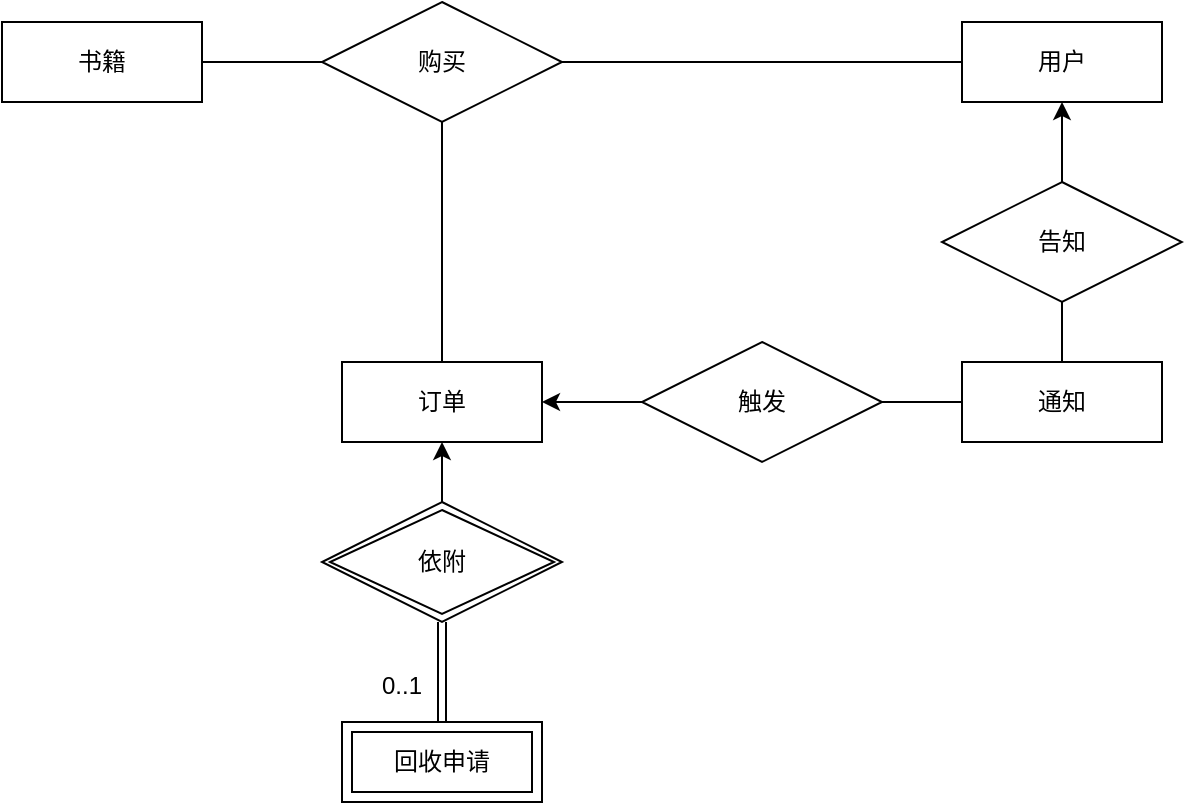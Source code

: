 <mxfile version="14.1.3" type="github">
  <diagram id="R2lEEEUBdFMjLlhIrx00" name="Page-1">
    <mxGraphModel dx="188" dy="492" grid="1" gridSize="10" guides="1" tooltips="1" connect="1" arrows="1" fold="1" page="1" pageScale="1" pageWidth="850" pageHeight="1100" math="0" shadow="0" extFonts="Permanent Marker^https://fonts.googleapis.com/css?family=Permanent+Marker">
      <root>
        <mxCell id="0" />
        <mxCell id="1" parent="0" />
        <mxCell id="6RM-fJYjR3JN6yT8-CIa-1" value="书籍" style="whiteSpace=wrap;html=1;align=center;" vertex="1" parent="1">
          <mxGeometry x="1010" y="100" width="100" height="40" as="geometry" />
        </mxCell>
        <mxCell id="6RM-fJYjR3JN6yT8-CIa-4" value="购买" style="shape=rhombus;perimeter=rhombusPerimeter;whiteSpace=wrap;html=1;align=center;" vertex="1" parent="1">
          <mxGeometry x="1170" y="90" width="120" height="60" as="geometry" />
        </mxCell>
        <mxCell id="6RM-fJYjR3JN6yT8-CIa-5" value="用户" style="whiteSpace=wrap;html=1;align=center;" vertex="1" parent="1">
          <mxGeometry x="1490" y="100" width="100" height="40" as="geometry" />
        </mxCell>
        <mxCell id="6RM-fJYjR3JN6yT8-CIa-6" value="订单" style="whiteSpace=wrap;html=1;align=center;" vertex="1" parent="1">
          <mxGeometry x="1180" y="270" width="100" height="40" as="geometry" />
        </mxCell>
        <mxCell id="6RM-fJYjR3JN6yT8-CIa-8" value="" style="endArrow=none;html=1;rounded=0;exitX=1;exitY=0.5;exitDx=0;exitDy=0;entryX=0;entryY=0.5;entryDx=0;entryDy=0;" edge="1" parent="1" source="6RM-fJYjR3JN6yT8-CIa-1" target="6RM-fJYjR3JN6yT8-CIa-4">
          <mxGeometry relative="1" as="geometry">
            <mxPoint x="1000" y="210" as="sourcePoint" />
            <mxPoint x="1160" y="210" as="targetPoint" />
          </mxGeometry>
        </mxCell>
        <mxCell id="6RM-fJYjR3JN6yT8-CIa-9" value="" style="endArrow=none;html=1;rounded=0;exitX=1;exitY=0.5;exitDx=0;exitDy=0;entryX=0;entryY=0.5;entryDx=0;entryDy=0;" edge="1" parent="1" source="6RM-fJYjR3JN6yT8-CIa-4" target="6RM-fJYjR3JN6yT8-CIa-5">
          <mxGeometry relative="1" as="geometry">
            <mxPoint x="1040" y="210" as="sourcePoint" />
            <mxPoint x="1200" y="210" as="targetPoint" />
          </mxGeometry>
        </mxCell>
        <mxCell id="6RM-fJYjR3JN6yT8-CIa-13" value="" style="endArrow=none;html=1;rounded=0;entryX=0.5;entryY=0;entryDx=0;entryDy=0;exitX=0.5;exitY=1;exitDx=0;exitDy=0;" edge="1" parent="1" source="6RM-fJYjR3JN6yT8-CIa-4" target="6RM-fJYjR3JN6yT8-CIa-6">
          <mxGeometry relative="1" as="geometry">
            <mxPoint x="1070" y="210" as="sourcePoint" />
            <mxPoint x="1230" y="210" as="targetPoint" />
          </mxGeometry>
        </mxCell>
        <mxCell id="6RM-fJYjR3JN6yT8-CIa-14" value="通知" style="whiteSpace=wrap;html=1;align=center;" vertex="1" parent="1">
          <mxGeometry x="1490" y="270" width="100" height="40" as="geometry" />
        </mxCell>
        <mxCell id="6RM-fJYjR3JN6yT8-CIa-40" style="edgeStyle=orthogonalEdgeStyle;rounded=0;orthogonalLoop=1;jettySize=auto;html=1;entryX=1;entryY=0.5;entryDx=0;entryDy=0;" edge="1" parent="1" source="6RM-fJYjR3JN6yT8-CIa-15" target="6RM-fJYjR3JN6yT8-CIa-6">
          <mxGeometry relative="1" as="geometry" />
        </mxCell>
        <mxCell id="6RM-fJYjR3JN6yT8-CIa-15" value="触发" style="shape=rhombus;perimeter=rhombusPerimeter;whiteSpace=wrap;html=1;align=center;" vertex="1" parent="1">
          <mxGeometry x="1330" y="260" width="120" height="60" as="geometry" />
        </mxCell>
        <mxCell id="6RM-fJYjR3JN6yT8-CIa-16" value="回收申请" style="shape=ext;margin=3;double=1;whiteSpace=wrap;html=1;align=center;" vertex="1" parent="1">
          <mxGeometry x="1180" y="450" width="100" height="40" as="geometry" />
        </mxCell>
        <mxCell id="6RM-fJYjR3JN6yT8-CIa-31" style="edgeStyle=orthogonalEdgeStyle;rounded=0;orthogonalLoop=1;jettySize=auto;html=1;exitX=0.5;exitY=0;exitDx=0;exitDy=0;entryX=0.5;entryY=1;entryDx=0;entryDy=0;" edge="1" parent="1" source="6RM-fJYjR3JN6yT8-CIa-17" target="6RM-fJYjR3JN6yT8-CIa-6">
          <mxGeometry relative="1" as="geometry" />
        </mxCell>
        <mxCell id="6RM-fJYjR3JN6yT8-CIa-17" value="依附" style="shape=rhombus;double=1;perimeter=rhombusPerimeter;whiteSpace=wrap;html=1;align=center;" vertex="1" parent="1">
          <mxGeometry x="1170" y="340" width="120" height="60" as="geometry" />
        </mxCell>
        <mxCell id="6RM-fJYjR3JN6yT8-CIa-20" value="" style="shape=link;html=1;rounded=0;" edge="1" parent="1" target="6RM-fJYjR3JN6yT8-CIa-16">
          <mxGeometry relative="1" as="geometry">
            <mxPoint x="1230" y="400" as="sourcePoint" />
            <mxPoint x="1390" y="400" as="targetPoint" />
          </mxGeometry>
        </mxCell>
        <mxCell id="6RM-fJYjR3JN6yT8-CIa-21" value="0..1" style="resizable=0;html=1;align=right;verticalAlign=bottom;" connectable="0" vertex="1" parent="6RM-fJYjR3JN6yT8-CIa-20">
          <mxGeometry x="1" relative="1" as="geometry">
            <mxPoint x="-10" y="-10" as="offset" />
          </mxGeometry>
        </mxCell>
        <mxCell id="6RM-fJYjR3JN6yT8-CIa-39" value="" style="endArrow=none;html=1;rounded=0;exitX=1;exitY=0.5;exitDx=0;exitDy=0;entryX=0;entryY=0.5;entryDx=0;entryDy=0;" edge="1" parent="1" source="6RM-fJYjR3JN6yT8-CIa-15" target="6RM-fJYjR3JN6yT8-CIa-14">
          <mxGeometry relative="1" as="geometry">
            <mxPoint x="1410" y="330" as="sourcePoint" />
            <mxPoint x="1570" y="330" as="targetPoint" />
          </mxGeometry>
        </mxCell>
        <mxCell id="6RM-fJYjR3JN6yT8-CIa-42" style="edgeStyle=orthogonalEdgeStyle;rounded=0;orthogonalLoop=1;jettySize=auto;html=1;entryX=0.5;entryY=1;entryDx=0;entryDy=0;exitX=0.5;exitY=0;exitDx=0;exitDy=0;" edge="1" parent="1" source="6RM-fJYjR3JN6yT8-CIa-41" target="6RM-fJYjR3JN6yT8-CIa-5">
          <mxGeometry relative="1" as="geometry">
            <mxPoint x="1540" y="190" as="sourcePoint" />
          </mxGeometry>
        </mxCell>
        <mxCell id="6RM-fJYjR3JN6yT8-CIa-41" value="告知" style="shape=rhombus;perimeter=rhombusPerimeter;whiteSpace=wrap;html=1;align=center;" vertex="1" parent="1">
          <mxGeometry x="1480" y="180" width="120" height="60" as="geometry" />
        </mxCell>
        <mxCell id="6RM-fJYjR3JN6yT8-CIa-43" value="" style="endArrow=none;html=1;rounded=0;entryX=0.5;entryY=0;entryDx=0;entryDy=0;exitX=0.5;exitY=1;exitDx=0;exitDy=0;" edge="1" parent="1" source="6RM-fJYjR3JN6yT8-CIa-41" target="6RM-fJYjR3JN6yT8-CIa-14">
          <mxGeometry relative="1" as="geometry">
            <mxPoint x="1310" y="250" as="sourcePoint" />
            <mxPoint x="1470" y="250" as="targetPoint" />
          </mxGeometry>
        </mxCell>
      </root>
    </mxGraphModel>
  </diagram>
</mxfile>

